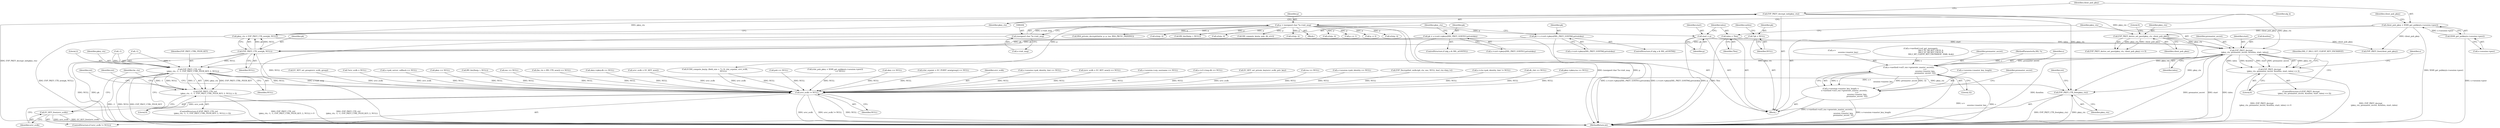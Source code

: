 digraph "0_openssl_3c66a669dfc7b3792f7af0758ea26fe8502ce70c@API" {
"1002064" [label="(Call,EVP_PKEY_decrypt\n            (pkey_ctx, premaster_secret, &outlen, start, inlen))"];
"1002008" [label="(Call,EVP_PKEY_decrypt_init(pkey_ctx))"];
"1002003" [label="(Call,pkey_ctx = EVP_PKEY_CTX_new(pk, NULL))"];
"1002005" [label="(Call,EVP_PKEY_CTX_new(pk, NULL))"];
"1001992" [label="(Call,pk = s->cert->pkeys[SSL_PKEY_GOST01].privatekey)"];
"1001976" [label="(Call,pk = s->cert->pkeys[SSL_PKEY_GOST94].privatekey)"];
"1001947" [label="(Call,*pk = NULL)"];
"1002023" [label="(Call,EVP_PKEY_derive_set_peer(pkey_ctx, client_pub_pkey))"];
"1002010" [label="(Call,client_pub_pkey = X509_get_pubkey(s->session->peer))"];
"1002012" [label="(Call,X509_get_pubkey(s->session->peer))"];
"1002056" [label="(Call,start = p)"];
"1000201" [label="(Call,p = (unsigned char *)s->init_msg)"];
"1000203" [label="(Call,(unsigned char *)s->init_msg)"];
"1002059" [label="(Call,inlen = Tlen)"];
"1002063" [label="(Call,EVP_PKEY_decrypt\n            (pkey_ctx, premaster_secret, &outlen, start, inlen) <= 0)"];
"1002083" [label="(Call,s->method->ssl3_enc->generate_master_secret(s,\n                                                        s->\n                                                        session->master_key,\n                                                        premaster_secret, 32))"];
"1002077" [label="(Call,s->session->master_key_length =\n            s->method->ssl3_enc->generate_master_secret(s,\n                                                        s->\n                                                        session->master_key,\n                                                        premaster_secret, 32))"];
"1002098" [label="(Call,EVP_PKEY_CTX_ctrl\n            (pkey_ctx, -1, -1, EVP_PKEY_CTRL_PEER_KEY, 2, NULL))"];
"1002097" [label="(Call,EVP_PKEY_CTX_ctrl\n            (pkey_ctx, -1, -1, EVP_PKEY_CTRL_PEER_KEY, 2, NULL) > 0)"];
"1002118" [label="(Call,EVP_PKEY_CTX_free(pkey_ctx))"];
"1002148" [label="(Call,srvr_ecdh != NULL)"];
"1002151" [label="(Call,EC_KEY_free(srvr_ecdh))"];
"1002148" [label="(Call,srvr_ecdh != NULL)"];
"1001988" [label="(ControlStructure,if (alg_a & SSL_aGOST01))"];
"1002056" [label="(Call,start = p)"];
"1002025" [label="(Identifier,client_pub_pkey)"];
"1002116" [label="(Call,EVP_PKEY_free(client_pub_pkey))"];
"1001566" [label="(Call,n2s(p, i))"];
"1002113" [label="(Identifier,ret)"];
"1002119" [label="(Identifier,pkey_ctx)"];
"1001268" [label="(Call,srvr_ecdh = EC_KEY_new())"];
"1002007" [label="(Identifier,NULL)"];
"1002078" [label="(Call,s->session->master_key_length)"];
"1002065" [label="(Identifier,pkey_ctx)"];
"1001475" [label="(Call,ECDH_compute_key(p, (field_size + 7) / 8, clnt_ecpoint, srvr_ecdh,\n                             NULL))"];
"1002154" [label="(Identifier,bn_ctx)"];
"1002070" [label="(Identifier,inlen)"];
"1002066" [label="(Identifier,premaster_secret)"];
"1002084" [label="(Identifier,s)"];
"1002106" [label="(Identifier,NULL)"];
"1002085" [label="(Call,s->\n                                                        session->master_key)"];
"1002060" [label="(Identifier,inlen)"];
"1001993" [label="(Identifier,pk)"];
"1002077" [label="(Call,s->session->master_key_length =\n            s->method->ssl3_enc->generate_master_secret(s,\n                                                        s->\n                                                        session->master_key,\n                                                        premaster_secret, 32))"];
"1002071" [label="(Literal,0)"];
"1001948" [label="(Identifier,pk)"];
"1002091" [label="(Literal,32)"];
"1000730" [label="(Call,pub == NULL)"];
"1001976" [label="(Call,pk = s->cert->pkeys[SSL_PKEY_GOST94].privatekey)"];
"1001364" [label="(Call,(clnt_pub_pkey = X509_get_pubkey(s->session->peer))\n                 == NULL)"];
"1001994" [label="(Call,s->cert->pkeys[SSL_PKEY_GOST01].privatekey)"];
"1002023" [label="(Call,EVP_PKEY_derive_set_peer(pkey_ctx, client_pub_pkey))"];
"1002012" [label="(Call,X509_get_pubkey(s->session->peer))"];
"1000616" [label="(Call,skey == NULL)"];
"1001949" [label="(Identifier,NULL)"];
"1002099" [label="(Identifier,pkey_ctx)"];
"1001334" [label="(Call,(clnt_ecpoint = EC_POINT_new(group)) == NULL)"];
"1002074" [label="(Identifier,SSL_F_SSL3_GET_CLIENT_KEY_EXCHANGE)"];
"1002149" [label="(Identifier,srvr_ecdh)"];
"1001755" [label="(Call,s->session->psk_identity_hint == NULL)"];
"1002096" [label="(ControlStructure,if (EVP_PKEY_CTX_ctrl\n            (pkey_ctx, -1, -1, EVP_PKEY_CTRL_PEER_KEY, 2, NULL) > 0))"];
"1001267" [label="(Call,(srvr_ecdh = EC_KEY_new()) == NULL)"];
"1002109" [label="(Identifier,ret)"];
"1002011" [label="(Identifier,client_pub_pkey)"];
"1002102" [label="(Call,-1)"];
"1001947" [label="(Call,*pk = NULL)"];
"1001895" [label="(Call,s->session->srp_username == NULL)"];
"1002006" [label="(Identifier,pk)"];
"1002104" [label="(Identifier,EVP_PKEY_CTRL_PEER_KEY)"];
"1002062" [label="(ControlStructure,if (EVP_PKEY_decrypt\n            (pkey_ctx, premaster_secret, &outlen, start, inlen) <= 0))"];
"1000205" [label="(Call,s->init_msg)"];
"1000649" [label="(Call,s->s3->tmp.dh == NULL)"];
"1000203" [label="(Call,(unsigned char *)s->init_msg)"];
"1001325" [label="(Call,EC_KEY_set_private_key(srvr_ecdh, priv_key))"];
"1002058" [label="(Identifier,p)"];
"1001936" [label="(Block,)"];
"1000202" [label="(Identifier,p)"];
"1000143" [label="(Block,)"];
"1000532" [label="(Call,n2s(p, i))"];
"1000260" [label="(Call,rsa == NULL)"];
"1002057" [label="(Identifier,start)"];
"1001423" [label="(Call,p += 1)"];
"1001708" [label="(Call,s->session->psk_identity == NULL)"];
"1000575" [label="(Call,p -= 2)"];
"1002083" [label="(Call,s->method->ssl3_enc->generate_master_secret(s,\n                                                        s->\n                                                        session->master_key,\n                                                        premaster_secret, 32))"];
"1002005" [label="(Call,EVP_PKEY_CTX_new(pk, NULL))"];
"1002069" [label="(Identifier,start)"];
"1000847" [label="(Call,n2s(p, i))"];
"1002059" [label="(Call,inlen = Tlen)"];
"1002150" [label="(Identifier,NULL)"];
"1002100" [label="(Call,-1)"];
"1002026" [label="(Literal,0)"];
"1000385" [label="(Call,RSA_private_decrypt((int)n, p, p, rsa, RSA_PKCS1_PADDING))"];
"1002163" [label="(MethodReturn,int)"];
"1001064" [label="(Call,EVP_DecryptInit_ex(&ciph_ctx, enc, NULL, kssl_ctx->key, iv))"];
"1002152" [label="(Identifier,srvr_ecdh)"];
"1000186" [label="(Call,s->method->ssl_get_message(s,\n                                   SSL3_ST_SR_KEY_EXCH_A,\n                                   SSL3_ST_SR_KEY_EXCH_B,\n                                   SSL3_MT_CLIENT_KEY_EXCHANGE, 2048, &ok))"];
"1002008" [label="(Call,EVP_PKEY_decrypt_init(pkey_ctx))"];
"1001748" [label="(Call,s->ctx->psk_identity_hint != NULL)"];
"1000330" [label="(Call,n2s(p, i))"];
"1000704" [label="(Call,dh_clnt == NULL)"];
"1002009" [label="(Identifier,pkey_ctx)"];
"1002024" [label="(Identifier,pkey_ctx)"];
"1000295" [label="(Call,pkey->pkey.rsa == NULL)"];
"1002147" [label="(ControlStructure,if (srvr_ecdh != NULL))"];
"1000201" [label="(Call,p = (unsigned char *)s->init_msg)"];
"1000725" [label="(Call,BN_bin2bn(p, i, NULL))"];
"1002067" [label="(Call,&outlen)"];
"1002080" [label="(Identifier,s)"];
"1002063" [label="(Call,EVP_PKEY_decrypt\n            (pkey_ctx, premaster_secret, &outlen, start, inlen) <= 0)"];
"1001992" [label="(Call,pk = s->cert->pkeys[SSL_PKEY_GOST01].privatekey)"];
"1002022" [label="(Call,EVP_PKEY_derive_set_peer(pkey_ctx, client_pub_pkey) <= 0)"];
"1002107" [label="(Literal,0)"];
"1001802" [label="(Call,n2s(p, i))"];
"1001954" [label="(Identifier,outlen)"];
"1001321" [label="(Call,EC_KEY_set_group(srvr_ecdh, group))"];
"1000169" [label="(Call,*srvr_ecdh = NULL)"];
"1002013" [label="(Call,s->session->peer)"];
"1002090" [label="(Identifier,premaster_secret)"];
"1002004" [label="(Identifier,pkey_ctx)"];
"1001977" [label="(Identifier,pk)"];
"1001972" [label="(ControlStructure,if (alg_a & SSL_aGOST94))"];
"1002097" [label="(Call,EVP_PKEY_CTX_ctrl\n            (pkey_ctx, -1, -1, EVP_PKEY_CTRL_PEER_KEY, 2, NULL) > 0)"];
"1002151" [label="(Call,EC_KEY_free(srvr_ecdh))"];
"1001590" [label="(Call,s->psk_server_callback == NULL)"];
"1002118" [label="(Call,EVP_PKEY_CTX_free(pkey_ctx))"];
"1002061" [label="(Identifier,Tlen)"];
"1002121" [label="(Identifier,ret)"];
"1000286" [label="(Call,pkey == NULL)"];
"1002098" [label="(Call,EVP_PKEY_CTX_ctrl\n            (pkey_ctx, -1, -1, EVP_PKEY_CTRL_PEER_KEY, 2, NULL))"];
"1000209" [label="(Identifier,alg_k)"];
"1001830" [label="(Call,BN_bin2bn(p, i, NULL))"];
"1002064" [label="(Call,EVP_PKEY_decrypt\n            (pkey_ctx, premaster_secret, &outlen, start, inlen))"];
"1001978" [label="(Call,s->cert->pkeys[SSL_PKEY_GOST94].privatekey)"];
"1002105" [label="(Literal,2)"];
"1001053" [label="(Call,enc == NULL)"];
"1002003" [label="(Call,pkey_ctx = EVP_PKEY_CTX_new(pk, NULL))"];
"1000142" [label="(MethodParameterIn,SSL *s)"];
"1002010" [label="(Call,client_pub_pkey = X509_get_pubkey(s->session->peer))"];
"1001409" [label="(Call,(bn_ctx = BN_CTX_new()) == NULL)"];
"1000625" [label="(Call,skey->pkey.dh == NULL)"];
"1002093" [label="(Identifier,premaster_secret)"];
"1002019" [label="(Identifier,client_pub_pkey)"];
"1000740" [label="(Call,DH_compute_key(p, pub, dh_srvr))"];
"1002064" -> "1002063"  [label="AST: "];
"1002064" -> "1002070"  [label="CFG: "];
"1002065" -> "1002064"  [label="AST: "];
"1002066" -> "1002064"  [label="AST: "];
"1002067" -> "1002064"  [label="AST: "];
"1002069" -> "1002064"  [label="AST: "];
"1002070" -> "1002064"  [label="AST: "];
"1002071" -> "1002064"  [label="CFG: "];
"1002064" -> "1002163"  [label="DDG: &outlen"];
"1002064" -> "1002163"  [label="DDG: premaster_secret"];
"1002064" -> "1002163"  [label="DDG: start"];
"1002064" -> "1002163"  [label="DDG: inlen"];
"1002064" -> "1002063"  [label="DDG: pkey_ctx"];
"1002064" -> "1002063"  [label="DDG: inlen"];
"1002064" -> "1002063"  [label="DDG: &outlen"];
"1002064" -> "1002063"  [label="DDG: start"];
"1002064" -> "1002063"  [label="DDG: premaster_secret"];
"1002008" -> "1002064"  [label="DDG: pkey_ctx"];
"1002023" -> "1002064"  [label="DDG: pkey_ctx"];
"1002056" -> "1002064"  [label="DDG: start"];
"1002059" -> "1002064"  [label="DDG: inlen"];
"1002064" -> "1002083"  [label="DDG: premaster_secret"];
"1002064" -> "1002098"  [label="DDG: pkey_ctx"];
"1002064" -> "1002118"  [label="DDG: pkey_ctx"];
"1002008" -> "1001936"  [label="AST: "];
"1002008" -> "1002009"  [label="CFG: "];
"1002009" -> "1002008"  [label="AST: "];
"1002011" -> "1002008"  [label="CFG: "];
"1002008" -> "1002163"  [label="DDG: EVP_PKEY_decrypt_init(pkey_ctx)"];
"1002003" -> "1002008"  [label="DDG: pkey_ctx"];
"1002008" -> "1002023"  [label="DDG: pkey_ctx"];
"1002008" -> "1002118"  [label="DDG: pkey_ctx"];
"1002003" -> "1001936"  [label="AST: "];
"1002003" -> "1002005"  [label="CFG: "];
"1002004" -> "1002003"  [label="AST: "];
"1002005" -> "1002003"  [label="AST: "];
"1002009" -> "1002003"  [label="CFG: "];
"1002003" -> "1002163"  [label="DDG: EVP_PKEY_CTX_new(pk, NULL)"];
"1002005" -> "1002003"  [label="DDG: pk"];
"1002005" -> "1002003"  [label="DDG: NULL"];
"1002005" -> "1002007"  [label="CFG: "];
"1002006" -> "1002005"  [label="AST: "];
"1002007" -> "1002005"  [label="AST: "];
"1002005" -> "1002163"  [label="DDG: NULL"];
"1002005" -> "1002163"  [label="DDG: pk"];
"1001992" -> "1002005"  [label="DDG: pk"];
"1001976" -> "1002005"  [label="DDG: pk"];
"1001947" -> "1002005"  [label="DDG: pk"];
"1002005" -> "1002098"  [label="DDG: NULL"];
"1002005" -> "1002148"  [label="DDG: NULL"];
"1001992" -> "1001988"  [label="AST: "];
"1001992" -> "1001994"  [label="CFG: "];
"1001993" -> "1001992"  [label="AST: "];
"1001994" -> "1001992"  [label="AST: "];
"1002004" -> "1001992"  [label="CFG: "];
"1001992" -> "1002163"  [label="DDG: s->cert->pkeys[SSL_PKEY_GOST01].privatekey"];
"1001976" -> "1001972"  [label="AST: "];
"1001976" -> "1001978"  [label="CFG: "];
"1001977" -> "1001976"  [label="AST: "];
"1001978" -> "1001976"  [label="AST: "];
"1002004" -> "1001976"  [label="CFG: "];
"1001976" -> "1002163"  [label="DDG: s->cert->pkeys[SSL_PKEY_GOST94].privatekey"];
"1001947" -> "1001936"  [label="AST: "];
"1001947" -> "1001949"  [label="CFG: "];
"1001948" -> "1001947"  [label="AST: "];
"1001949" -> "1001947"  [label="AST: "];
"1001954" -> "1001947"  [label="CFG: "];
"1002023" -> "1002022"  [label="AST: "];
"1002023" -> "1002025"  [label="CFG: "];
"1002024" -> "1002023"  [label="AST: "];
"1002025" -> "1002023"  [label="AST: "];
"1002026" -> "1002023"  [label="CFG: "];
"1002023" -> "1002022"  [label="DDG: pkey_ctx"];
"1002023" -> "1002022"  [label="DDG: client_pub_pkey"];
"1002010" -> "1002023"  [label="DDG: client_pub_pkey"];
"1002023" -> "1002116"  [label="DDG: client_pub_pkey"];
"1002023" -> "1002118"  [label="DDG: pkey_ctx"];
"1002010" -> "1001936"  [label="AST: "];
"1002010" -> "1002012"  [label="CFG: "];
"1002011" -> "1002010"  [label="AST: "];
"1002012" -> "1002010"  [label="AST: "];
"1002019" -> "1002010"  [label="CFG: "];
"1002010" -> "1002163"  [label="DDG: X509_get_pubkey(s->session->peer)"];
"1002012" -> "1002010"  [label="DDG: s->session->peer"];
"1002010" -> "1002116"  [label="DDG: client_pub_pkey"];
"1002012" -> "1002013"  [label="CFG: "];
"1002013" -> "1002012"  [label="AST: "];
"1002012" -> "1002163"  [label="DDG: s->session->peer"];
"1002056" -> "1001936"  [label="AST: "];
"1002056" -> "1002058"  [label="CFG: "];
"1002057" -> "1002056"  [label="AST: "];
"1002058" -> "1002056"  [label="AST: "];
"1002060" -> "1002056"  [label="CFG: "];
"1002056" -> "1002163"  [label="DDG: p"];
"1000201" -> "1002056"  [label="DDG: p"];
"1000201" -> "1000143"  [label="AST: "];
"1000201" -> "1000203"  [label="CFG: "];
"1000202" -> "1000201"  [label="AST: "];
"1000203" -> "1000201"  [label="AST: "];
"1000209" -> "1000201"  [label="CFG: "];
"1000201" -> "1002163"  [label="DDG: (unsigned char *)s->init_msg"];
"1000201" -> "1002163"  [label="DDG: p"];
"1000203" -> "1000201"  [label="DDG: s->init_msg"];
"1000201" -> "1000330"  [label="DDG: p"];
"1000201" -> "1000385"  [label="DDG: p"];
"1000201" -> "1000532"  [label="DDG: p"];
"1000201" -> "1000575"  [label="DDG: p"];
"1000201" -> "1000725"  [label="DDG: p"];
"1000201" -> "1000740"  [label="DDG: p"];
"1000201" -> "1000847"  [label="DDG: p"];
"1000201" -> "1001423"  [label="DDG: p"];
"1000201" -> "1001475"  [label="DDG: p"];
"1000201" -> "1001566"  [label="DDG: p"];
"1000201" -> "1001802"  [label="DDG: p"];
"1000203" -> "1000205"  [label="CFG: "];
"1000204" -> "1000203"  [label="AST: "];
"1000205" -> "1000203"  [label="AST: "];
"1000203" -> "1002163"  [label="DDG: s->init_msg"];
"1002059" -> "1001936"  [label="AST: "];
"1002059" -> "1002061"  [label="CFG: "];
"1002060" -> "1002059"  [label="AST: "];
"1002061" -> "1002059"  [label="AST: "];
"1002065" -> "1002059"  [label="CFG: "];
"1002059" -> "1002163"  [label="DDG: Tlen"];
"1002063" -> "1002062"  [label="AST: "];
"1002063" -> "1002071"  [label="CFG: "];
"1002071" -> "1002063"  [label="AST: "];
"1002074" -> "1002063"  [label="CFG: "];
"1002080" -> "1002063"  [label="CFG: "];
"1002063" -> "1002163"  [label="DDG: EVP_PKEY_decrypt\n            (pkey_ctx, premaster_secret, &outlen, start, inlen) <= 0"];
"1002063" -> "1002163"  [label="DDG: EVP_PKEY_decrypt\n            (pkey_ctx, premaster_secret, &outlen, start, inlen)"];
"1002083" -> "1002077"  [label="AST: "];
"1002083" -> "1002091"  [label="CFG: "];
"1002084" -> "1002083"  [label="AST: "];
"1002085" -> "1002083"  [label="AST: "];
"1002090" -> "1002083"  [label="AST: "];
"1002091" -> "1002083"  [label="AST: "];
"1002077" -> "1002083"  [label="CFG: "];
"1002083" -> "1002163"  [label="DDG: s->\n                                                        session->master_key"];
"1002083" -> "1002163"  [label="DDG: s"];
"1002083" -> "1002077"  [label="DDG: s"];
"1002083" -> "1002077"  [label="DDG: s->\n                                                        session->master_key"];
"1002083" -> "1002077"  [label="DDG: premaster_secret"];
"1002083" -> "1002077"  [label="DDG: 32"];
"1000186" -> "1002083"  [label="DDG: s"];
"1000142" -> "1002083"  [label="DDG: s"];
"1002077" -> "1001936"  [label="AST: "];
"1002078" -> "1002077"  [label="AST: "];
"1002093" -> "1002077"  [label="CFG: "];
"1002077" -> "1002163"  [label="DDG: s->method->ssl3_enc->generate_master_secret(s,\n                                                        s->\n                                                        session->master_key,\n                                                        premaster_secret, 32)"];
"1002077" -> "1002163"  [label="DDG: s->session->master_key_length"];
"1002098" -> "1002097"  [label="AST: "];
"1002098" -> "1002106"  [label="CFG: "];
"1002099" -> "1002098"  [label="AST: "];
"1002100" -> "1002098"  [label="AST: "];
"1002102" -> "1002098"  [label="AST: "];
"1002104" -> "1002098"  [label="AST: "];
"1002105" -> "1002098"  [label="AST: "];
"1002106" -> "1002098"  [label="AST: "];
"1002107" -> "1002098"  [label="CFG: "];
"1002098" -> "1002163"  [label="DDG: -1"];
"1002098" -> "1002163"  [label="DDG: NULL"];
"1002098" -> "1002163"  [label="DDG: EVP_PKEY_CTRL_PEER_KEY"];
"1002098" -> "1002097"  [label="DDG: pkey_ctx"];
"1002098" -> "1002097"  [label="DDG: EVP_PKEY_CTRL_PEER_KEY"];
"1002098" -> "1002097"  [label="DDG: -1"];
"1002098" -> "1002097"  [label="DDG: NULL"];
"1002098" -> "1002097"  [label="DDG: 2"];
"1002100" -> "1002098"  [label="DDG: 1"];
"1002102" -> "1002098"  [label="DDG: 1"];
"1002098" -> "1002118"  [label="DDG: pkey_ctx"];
"1002098" -> "1002148"  [label="DDG: NULL"];
"1002097" -> "1002096"  [label="AST: "];
"1002097" -> "1002107"  [label="CFG: "];
"1002107" -> "1002097"  [label="AST: "];
"1002109" -> "1002097"  [label="CFG: "];
"1002113" -> "1002097"  [label="CFG: "];
"1002097" -> "1002163"  [label="DDG: EVP_PKEY_CTX_ctrl\n            (pkey_ctx, -1, -1, EVP_PKEY_CTRL_PEER_KEY, 2, NULL) > 0"];
"1002097" -> "1002163"  [label="DDG: EVP_PKEY_CTX_ctrl\n            (pkey_ctx, -1, -1, EVP_PKEY_CTRL_PEER_KEY, 2, NULL)"];
"1002118" -> "1001936"  [label="AST: "];
"1002118" -> "1002119"  [label="CFG: "];
"1002119" -> "1002118"  [label="AST: "];
"1002121" -> "1002118"  [label="CFG: "];
"1002118" -> "1002163"  [label="DDG: EVP_PKEY_CTX_free(pkey_ctx)"];
"1002118" -> "1002163"  [label="DDG: pkey_ctx"];
"1002148" -> "1002147"  [label="AST: "];
"1002148" -> "1002150"  [label="CFG: "];
"1002149" -> "1002148"  [label="AST: "];
"1002150" -> "1002148"  [label="AST: "];
"1002152" -> "1002148"  [label="CFG: "];
"1002154" -> "1002148"  [label="CFG: "];
"1002148" -> "1002163"  [label="DDG: srvr_ecdh != NULL"];
"1002148" -> "1002163"  [label="DDG: NULL"];
"1002148" -> "1002163"  [label="DDG: srvr_ecdh"];
"1001325" -> "1002148"  [label="DDG: srvr_ecdh"];
"1001321" -> "1002148"  [label="DDG: srvr_ecdh"];
"1001475" -> "1002148"  [label="DDG: srvr_ecdh"];
"1001475" -> "1002148"  [label="DDG: NULL"];
"1001268" -> "1002148"  [label="DDG: srvr_ecdh"];
"1000169" -> "1002148"  [label="DDG: srvr_ecdh"];
"1001053" -> "1002148"  [label="DDG: NULL"];
"1001830" -> "1002148"  [label="DDG: NULL"];
"1000295" -> "1002148"  [label="DDG: NULL"];
"1001590" -> "1002148"  [label="DDG: NULL"];
"1000704" -> "1002148"  [label="DDG: NULL"];
"1000730" -> "1002148"  [label="DDG: NULL"];
"1001409" -> "1002148"  [label="DDG: NULL"];
"1001755" -> "1002148"  [label="DDG: NULL"];
"1001364" -> "1002148"  [label="DDG: NULL"];
"1000616" -> "1002148"  [label="DDG: NULL"];
"1001267" -> "1002148"  [label="DDG: NULL"];
"1000625" -> "1002148"  [label="DDG: NULL"];
"1001748" -> "1002148"  [label="DDG: NULL"];
"1000260" -> "1002148"  [label="DDG: NULL"];
"1001064" -> "1002148"  [label="DDG: NULL"];
"1001895" -> "1002148"  [label="DDG: NULL"];
"1001334" -> "1002148"  [label="DDG: NULL"];
"1001708" -> "1002148"  [label="DDG: NULL"];
"1000286" -> "1002148"  [label="DDG: NULL"];
"1000649" -> "1002148"  [label="DDG: NULL"];
"1002148" -> "1002151"  [label="DDG: srvr_ecdh"];
"1002151" -> "1002147"  [label="AST: "];
"1002151" -> "1002152"  [label="CFG: "];
"1002152" -> "1002151"  [label="AST: "];
"1002154" -> "1002151"  [label="CFG: "];
"1002151" -> "1002163"  [label="DDG: srvr_ecdh"];
"1002151" -> "1002163"  [label="DDG: EC_KEY_free(srvr_ecdh)"];
}
